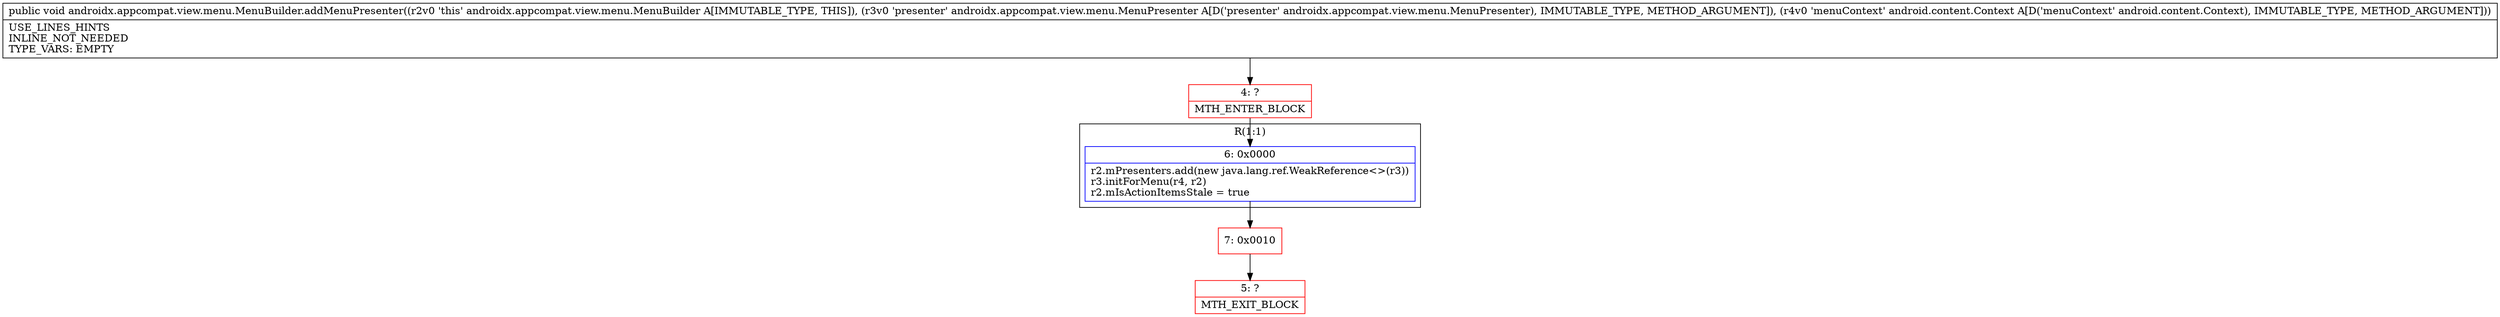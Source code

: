 digraph "CFG forandroidx.appcompat.view.menu.MenuBuilder.addMenuPresenter(Landroidx\/appcompat\/view\/menu\/MenuPresenter;Landroid\/content\/Context;)V" {
subgraph cluster_Region_46536722 {
label = "R(1:1)";
node [shape=record,color=blue];
Node_6 [shape=record,label="{6\:\ 0x0000|r2.mPresenters.add(new java.lang.ref.WeakReference\<\>(r3))\lr3.initForMenu(r4, r2)\lr2.mIsActionItemsStale = true\l}"];
}
Node_4 [shape=record,color=red,label="{4\:\ ?|MTH_ENTER_BLOCK\l}"];
Node_7 [shape=record,color=red,label="{7\:\ 0x0010}"];
Node_5 [shape=record,color=red,label="{5\:\ ?|MTH_EXIT_BLOCK\l}"];
MethodNode[shape=record,label="{public void androidx.appcompat.view.menu.MenuBuilder.addMenuPresenter((r2v0 'this' androidx.appcompat.view.menu.MenuBuilder A[IMMUTABLE_TYPE, THIS]), (r3v0 'presenter' androidx.appcompat.view.menu.MenuPresenter A[D('presenter' androidx.appcompat.view.menu.MenuPresenter), IMMUTABLE_TYPE, METHOD_ARGUMENT]), (r4v0 'menuContext' android.content.Context A[D('menuContext' android.content.Context), IMMUTABLE_TYPE, METHOD_ARGUMENT]))  | USE_LINES_HINTS\lINLINE_NOT_NEEDED\lTYPE_VARS: EMPTY\l}"];
MethodNode -> Node_4;Node_6 -> Node_7;
Node_4 -> Node_6;
Node_7 -> Node_5;
}

